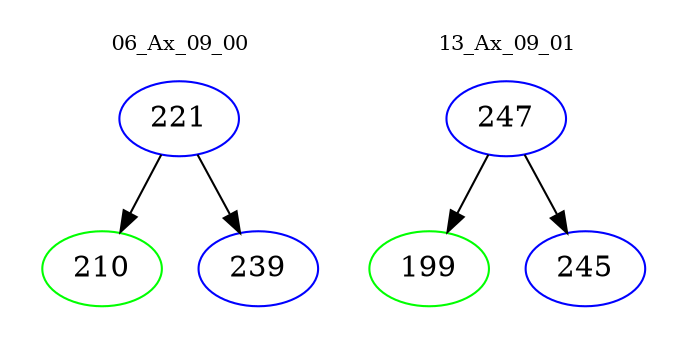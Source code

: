digraph{
subgraph cluster_0 {
color = white
label = "06_Ax_09_00";
fontsize=10;
T0_221 [label="221", color="blue"]
T0_221 -> T0_210 [color="black"]
T0_210 [label="210", color="green"]
T0_221 -> T0_239 [color="black"]
T0_239 [label="239", color="blue"]
}
subgraph cluster_1 {
color = white
label = "13_Ax_09_01";
fontsize=10;
T1_247 [label="247", color="blue"]
T1_247 -> T1_199 [color="black"]
T1_199 [label="199", color="green"]
T1_247 -> T1_245 [color="black"]
T1_245 [label="245", color="blue"]
}
}
